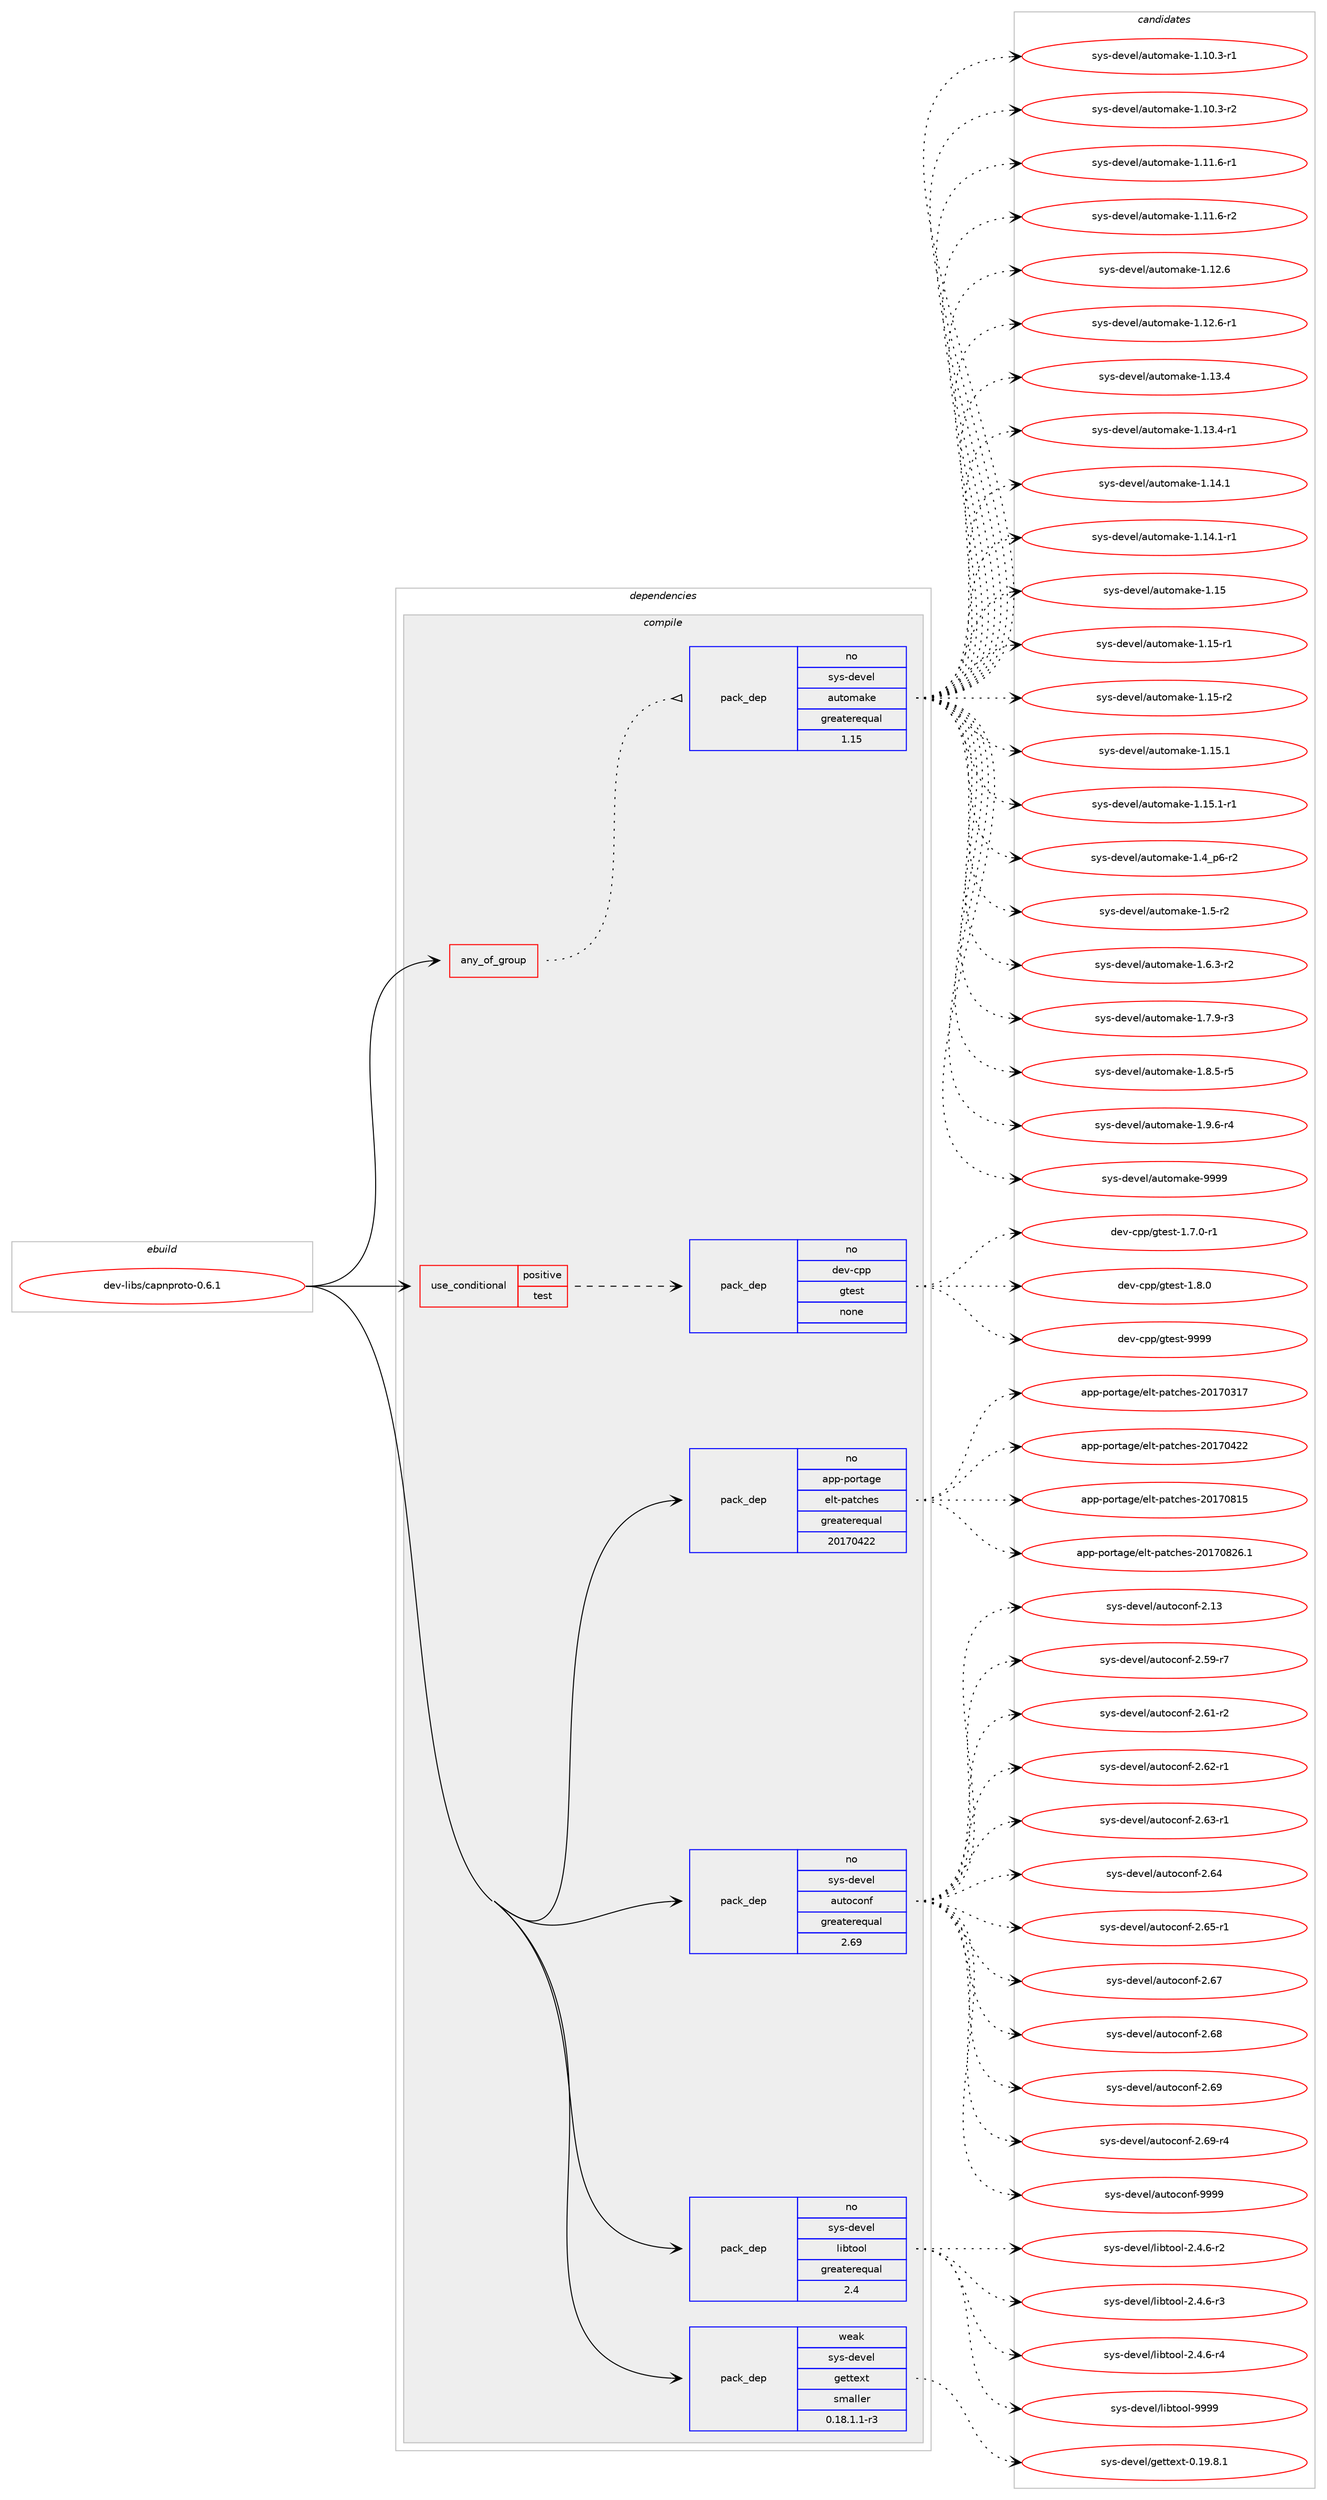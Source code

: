 digraph prolog {

# *************
# Graph options
# *************

newrank=true;
concentrate=true;
compound=true;
graph [rankdir=LR,fontname=Helvetica,fontsize=10,ranksep=1.5];#, ranksep=2.5, nodesep=0.2];
edge  [arrowhead=vee];
node  [fontname=Helvetica,fontsize=10];

# **********
# The ebuild
# **********

subgraph cluster_leftcol {
color=gray;
rank=same;
label=<<i>ebuild</i>>;
id [label="dev-libs/capnproto-0.6.1", color=red, width=4, href="../dev-libs/capnproto-0.6.1.svg"];
}

# ****************
# The dependencies
# ****************

subgraph cluster_midcol {
color=gray;
label=<<i>dependencies</i>>;
subgraph cluster_compile {
fillcolor="#eeeeee";
style=filled;
label=<<i>compile</i>>;
subgraph any3200 {
dependency111751 [label=<<TABLE BORDER="0" CELLBORDER="1" CELLSPACING="0" CELLPADDING="4"><TR><TD CELLPADDING="10">any_of_group</TD></TR></TABLE>>, shape=none, color=red];subgraph pack84223 {
dependency111752 [label=<<TABLE BORDER="0" CELLBORDER="1" CELLSPACING="0" CELLPADDING="4" WIDTH="220"><TR><TD ROWSPAN="6" CELLPADDING="30">pack_dep</TD></TR><TR><TD WIDTH="110">no</TD></TR><TR><TD>sys-devel</TD></TR><TR><TD>automake</TD></TR><TR><TD>greaterequal</TD></TR><TR><TD>1.15</TD></TR></TABLE>>, shape=none, color=blue];
}
dependency111751:e -> dependency111752:w [weight=20,style="dotted",arrowhead="oinv"];
}
id:e -> dependency111751:w [weight=20,style="solid",arrowhead="vee"];
subgraph cond24298 {
dependency111753 [label=<<TABLE BORDER="0" CELLBORDER="1" CELLSPACING="0" CELLPADDING="4"><TR><TD ROWSPAN="3" CELLPADDING="10">use_conditional</TD></TR><TR><TD>positive</TD></TR><TR><TD>test</TD></TR></TABLE>>, shape=none, color=red];
subgraph pack84224 {
dependency111754 [label=<<TABLE BORDER="0" CELLBORDER="1" CELLSPACING="0" CELLPADDING="4" WIDTH="220"><TR><TD ROWSPAN="6" CELLPADDING="30">pack_dep</TD></TR><TR><TD WIDTH="110">no</TD></TR><TR><TD>dev-cpp</TD></TR><TR><TD>gtest</TD></TR><TR><TD>none</TD></TR><TR><TD></TD></TR></TABLE>>, shape=none, color=blue];
}
dependency111753:e -> dependency111754:w [weight=20,style="dashed",arrowhead="vee"];
}
id:e -> dependency111753:w [weight=20,style="solid",arrowhead="vee"];
subgraph pack84225 {
dependency111755 [label=<<TABLE BORDER="0" CELLBORDER="1" CELLSPACING="0" CELLPADDING="4" WIDTH="220"><TR><TD ROWSPAN="6" CELLPADDING="30">pack_dep</TD></TR><TR><TD WIDTH="110">no</TD></TR><TR><TD>app-portage</TD></TR><TR><TD>elt-patches</TD></TR><TR><TD>greaterequal</TD></TR><TR><TD>20170422</TD></TR></TABLE>>, shape=none, color=blue];
}
id:e -> dependency111755:w [weight=20,style="solid",arrowhead="vee"];
subgraph pack84226 {
dependency111756 [label=<<TABLE BORDER="0" CELLBORDER="1" CELLSPACING="0" CELLPADDING="4" WIDTH="220"><TR><TD ROWSPAN="6" CELLPADDING="30">pack_dep</TD></TR><TR><TD WIDTH="110">no</TD></TR><TR><TD>sys-devel</TD></TR><TR><TD>autoconf</TD></TR><TR><TD>greaterequal</TD></TR><TR><TD>2.69</TD></TR></TABLE>>, shape=none, color=blue];
}
id:e -> dependency111756:w [weight=20,style="solid",arrowhead="vee"];
subgraph pack84227 {
dependency111757 [label=<<TABLE BORDER="0" CELLBORDER="1" CELLSPACING="0" CELLPADDING="4" WIDTH="220"><TR><TD ROWSPAN="6" CELLPADDING="30">pack_dep</TD></TR><TR><TD WIDTH="110">no</TD></TR><TR><TD>sys-devel</TD></TR><TR><TD>libtool</TD></TR><TR><TD>greaterequal</TD></TR><TR><TD>2.4</TD></TR></TABLE>>, shape=none, color=blue];
}
id:e -> dependency111757:w [weight=20,style="solid",arrowhead="vee"];
subgraph pack84228 {
dependency111758 [label=<<TABLE BORDER="0" CELLBORDER="1" CELLSPACING="0" CELLPADDING="4" WIDTH="220"><TR><TD ROWSPAN="6" CELLPADDING="30">pack_dep</TD></TR><TR><TD WIDTH="110">weak</TD></TR><TR><TD>sys-devel</TD></TR><TR><TD>gettext</TD></TR><TR><TD>smaller</TD></TR><TR><TD>0.18.1.1-r3</TD></TR></TABLE>>, shape=none, color=blue];
}
id:e -> dependency111758:w [weight=20,style="solid",arrowhead="vee"];
}
subgraph cluster_compileandrun {
fillcolor="#eeeeee";
style=filled;
label=<<i>compile and run</i>>;
}
subgraph cluster_run {
fillcolor="#eeeeee";
style=filled;
label=<<i>run</i>>;
}
}

# **************
# The candidates
# **************

subgraph cluster_choices {
rank=same;
color=gray;
label=<<i>candidates</i>>;

subgraph choice84223 {
color=black;
nodesep=1;
choice11512111545100101118101108479711711611110997107101454946494846514511449 [label="sys-devel/automake-1.10.3-r1", color=red, width=4,href="../sys-devel/automake-1.10.3-r1.svg"];
choice11512111545100101118101108479711711611110997107101454946494846514511450 [label="sys-devel/automake-1.10.3-r2", color=red, width=4,href="../sys-devel/automake-1.10.3-r2.svg"];
choice11512111545100101118101108479711711611110997107101454946494946544511449 [label="sys-devel/automake-1.11.6-r1", color=red, width=4,href="../sys-devel/automake-1.11.6-r1.svg"];
choice11512111545100101118101108479711711611110997107101454946494946544511450 [label="sys-devel/automake-1.11.6-r2", color=red, width=4,href="../sys-devel/automake-1.11.6-r2.svg"];
choice1151211154510010111810110847971171161111099710710145494649504654 [label="sys-devel/automake-1.12.6", color=red, width=4,href="../sys-devel/automake-1.12.6.svg"];
choice11512111545100101118101108479711711611110997107101454946495046544511449 [label="sys-devel/automake-1.12.6-r1", color=red, width=4,href="../sys-devel/automake-1.12.6-r1.svg"];
choice1151211154510010111810110847971171161111099710710145494649514652 [label="sys-devel/automake-1.13.4", color=red, width=4,href="../sys-devel/automake-1.13.4.svg"];
choice11512111545100101118101108479711711611110997107101454946495146524511449 [label="sys-devel/automake-1.13.4-r1", color=red, width=4,href="../sys-devel/automake-1.13.4-r1.svg"];
choice1151211154510010111810110847971171161111099710710145494649524649 [label="sys-devel/automake-1.14.1", color=red, width=4,href="../sys-devel/automake-1.14.1.svg"];
choice11512111545100101118101108479711711611110997107101454946495246494511449 [label="sys-devel/automake-1.14.1-r1", color=red, width=4,href="../sys-devel/automake-1.14.1-r1.svg"];
choice115121115451001011181011084797117116111109971071014549464953 [label="sys-devel/automake-1.15", color=red, width=4,href="../sys-devel/automake-1.15.svg"];
choice1151211154510010111810110847971171161111099710710145494649534511449 [label="sys-devel/automake-1.15-r1", color=red, width=4,href="../sys-devel/automake-1.15-r1.svg"];
choice1151211154510010111810110847971171161111099710710145494649534511450 [label="sys-devel/automake-1.15-r2", color=red, width=4,href="../sys-devel/automake-1.15-r2.svg"];
choice1151211154510010111810110847971171161111099710710145494649534649 [label="sys-devel/automake-1.15.1", color=red, width=4,href="../sys-devel/automake-1.15.1.svg"];
choice11512111545100101118101108479711711611110997107101454946495346494511449 [label="sys-devel/automake-1.15.1-r1", color=red, width=4,href="../sys-devel/automake-1.15.1-r1.svg"];
choice115121115451001011181011084797117116111109971071014549465295112544511450 [label="sys-devel/automake-1.4_p6-r2", color=red, width=4,href="../sys-devel/automake-1.4_p6-r2.svg"];
choice11512111545100101118101108479711711611110997107101454946534511450 [label="sys-devel/automake-1.5-r2", color=red, width=4,href="../sys-devel/automake-1.5-r2.svg"];
choice115121115451001011181011084797117116111109971071014549465446514511450 [label="sys-devel/automake-1.6.3-r2", color=red, width=4,href="../sys-devel/automake-1.6.3-r2.svg"];
choice115121115451001011181011084797117116111109971071014549465546574511451 [label="sys-devel/automake-1.7.9-r3", color=red, width=4,href="../sys-devel/automake-1.7.9-r3.svg"];
choice115121115451001011181011084797117116111109971071014549465646534511453 [label="sys-devel/automake-1.8.5-r5", color=red, width=4,href="../sys-devel/automake-1.8.5-r5.svg"];
choice115121115451001011181011084797117116111109971071014549465746544511452 [label="sys-devel/automake-1.9.6-r4", color=red, width=4,href="../sys-devel/automake-1.9.6-r4.svg"];
choice115121115451001011181011084797117116111109971071014557575757 [label="sys-devel/automake-9999", color=red, width=4,href="../sys-devel/automake-9999.svg"];
dependency111752:e -> choice11512111545100101118101108479711711611110997107101454946494846514511449:w [style=dotted,weight="100"];
dependency111752:e -> choice11512111545100101118101108479711711611110997107101454946494846514511450:w [style=dotted,weight="100"];
dependency111752:e -> choice11512111545100101118101108479711711611110997107101454946494946544511449:w [style=dotted,weight="100"];
dependency111752:e -> choice11512111545100101118101108479711711611110997107101454946494946544511450:w [style=dotted,weight="100"];
dependency111752:e -> choice1151211154510010111810110847971171161111099710710145494649504654:w [style=dotted,weight="100"];
dependency111752:e -> choice11512111545100101118101108479711711611110997107101454946495046544511449:w [style=dotted,weight="100"];
dependency111752:e -> choice1151211154510010111810110847971171161111099710710145494649514652:w [style=dotted,weight="100"];
dependency111752:e -> choice11512111545100101118101108479711711611110997107101454946495146524511449:w [style=dotted,weight="100"];
dependency111752:e -> choice1151211154510010111810110847971171161111099710710145494649524649:w [style=dotted,weight="100"];
dependency111752:e -> choice11512111545100101118101108479711711611110997107101454946495246494511449:w [style=dotted,weight="100"];
dependency111752:e -> choice115121115451001011181011084797117116111109971071014549464953:w [style=dotted,weight="100"];
dependency111752:e -> choice1151211154510010111810110847971171161111099710710145494649534511449:w [style=dotted,weight="100"];
dependency111752:e -> choice1151211154510010111810110847971171161111099710710145494649534511450:w [style=dotted,weight="100"];
dependency111752:e -> choice1151211154510010111810110847971171161111099710710145494649534649:w [style=dotted,weight="100"];
dependency111752:e -> choice11512111545100101118101108479711711611110997107101454946495346494511449:w [style=dotted,weight="100"];
dependency111752:e -> choice115121115451001011181011084797117116111109971071014549465295112544511450:w [style=dotted,weight="100"];
dependency111752:e -> choice11512111545100101118101108479711711611110997107101454946534511450:w [style=dotted,weight="100"];
dependency111752:e -> choice115121115451001011181011084797117116111109971071014549465446514511450:w [style=dotted,weight="100"];
dependency111752:e -> choice115121115451001011181011084797117116111109971071014549465546574511451:w [style=dotted,weight="100"];
dependency111752:e -> choice115121115451001011181011084797117116111109971071014549465646534511453:w [style=dotted,weight="100"];
dependency111752:e -> choice115121115451001011181011084797117116111109971071014549465746544511452:w [style=dotted,weight="100"];
dependency111752:e -> choice115121115451001011181011084797117116111109971071014557575757:w [style=dotted,weight="100"];
}
subgraph choice84224 {
color=black;
nodesep=1;
choice1001011184599112112471031161011151164549465546484511449 [label="dev-cpp/gtest-1.7.0-r1", color=red, width=4,href="../dev-cpp/gtest-1.7.0-r1.svg"];
choice100101118459911211247103116101115116454946564648 [label="dev-cpp/gtest-1.8.0", color=red, width=4,href="../dev-cpp/gtest-1.8.0.svg"];
choice1001011184599112112471031161011151164557575757 [label="dev-cpp/gtest-9999", color=red, width=4,href="../dev-cpp/gtest-9999.svg"];
dependency111754:e -> choice1001011184599112112471031161011151164549465546484511449:w [style=dotted,weight="100"];
dependency111754:e -> choice100101118459911211247103116101115116454946564648:w [style=dotted,weight="100"];
dependency111754:e -> choice1001011184599112112471031161011151164557575757:w [style=dotted,weight="100"];
}
subgraph choice84225 {
color=black;
nodesep=1;
choice97112112451121111141169710310147101108116451129711699104101115455048495548514955 [label="app-portage/elt-patches-20170317", color=red, width=4,href="../app-portage/elt-patches-20170317.svg"];
choice97112112451121111141169710310147101108116451129711699104101115455048495548525050 [label="app-portage/elt-patches-20170422", color=red, width=4,href="../app-portage/elt-patches-20170422.svg"];
choice97112112451121111141169710310147101108116451129711699104101115455048495548564953 [label="app-portage/elt-patches-20170815", color=red, width=4,href="../app-portage/elt-patches-20170815.svg"];
choice971121124511211111411697103101471011081164511297116991041011154550484955485650544649 [label="app-portage/elt-patches-20170826.1", color=red, width=4,href="../app-portage/elt-patches-20170826.1.svg"];
dependency111755:e -> choice97112112451121111141169710310147101108116451129711699104101115455048495548514955:w [style=dotted,weight="100"];
dependency111755:e -> choice97112112451121111141169710310147101108116451129711699104101115455048495548525050:w [style=dotted,weight="100"];
dependency111755:e -> choice97112112451121111141169710310147101108116451129711699104101115455048495548564953:w [style=dotted,weight="100"];
dependency111755:e -> choice971121124511211111411697103101471011081164511297116991041011154550484955485650544649:w [style=dotted,weight="100"];
}
subgraph choice84226 {
color=black;
nodesep=1;
choice115121115451001011181011084797117116111991111101024550464951 [label="sys-devel/autoconf-2.13", color=red, width=4,href="../sys-devel/autoconf-2.13.svg"];
choice1151211154510010111810110847971171161119911111010245504653574511455 [label="sys-devel/autoconf-2.59-r7", color=red, width=4,href="../sys-devel/autoconf-2.59-r7.svg"];
choice1151211154510010111810110847971171161119911111010245504654494511450 [label="sys-devel/autoconf-2.61-r2", color=red, width=4,href="../sys-devel/autoconf-2.61-r2.svg"];
choice1151211154510010111810110847971171161119911111010245504654504511449 [label="sys-devel/autoconf-2.62-r1", color=red, width=4,href="../sys-devel/autoconf-2.62-r1.svg"];
choice1151211154510010111810110847971171161119911111010245504654514511449 [label="sys-devel/autoconf-2.63-r1", color=red, width=4,href="../sys-devel/autoconf-2.63-r1.svg"];
choice115121115451001011181011084797117116111991111101024550465452 [label="sys-devel/autoconf-2.64", color=red, width=4,href="../sys-devel/autoconf-2.64.svg"];
choice1151211154510010111810110847971171161119911111010245504654534511449 [label="sys-devel/autoconf-2.65-r1", color=red, width=4,href="../sys-devel/autoconf-2.65-r1.svg"];
choice115121115451001011181011084797117116111991111101024550465455 [label="sys-devel/autoconf-2.67", color=red, width=4,href="../sys-devel/autoconf-2.67.svg"];
choice115121115451001011181011084797117116111991111101024550465456 [label="sys-devel/autoconf-2.68", color=red, width=4,href="../sys-devel/autoconf-2.68.svg"];
choice115121115451001011181011084797117116111991111101024550465457 [label="sys-devel/autoconf-2.69", color=red, width=4,href="../sys-devel/autoconf-2.69.svg"];
choice1151211154510010111810110847971171161119911111010245504654574511452 [label="sys-devel/autoconf-2.69-r4", color=red, width=4,href="../sys-devel/autoconf-2.69-r4.svg"];
choice115121115451001011181011084797117116111991111101024557575757 [label="sys-devel/autoconf-9999", color=red, width=4,href="../sys-devel/autoconf-9999.svg"];
dependency111756:e -> choice115121115451001011181011084797117116111991111101024550464951:w [style=dotted,weight="100"];
dependency111756:e -> choice1151211154510010111810110847971171161119911111010245504653574511455:w [style=dotted,weight="100"];
dependency111756:e -> choice1151211154510010111810110847971171161119911111010245504654494511450:w [style=dotted,weight="100"];
dependency111756:e -> choice1151211154510010111810110847971171161119911111010245504654504511449:w [style=dotted,weight="100"];
dependency111756:e -> choice1151211154510010111810110847971171161119911111010245504654514511449:w [style=dotted,weight="100"];
dependency111756:e -> choice115121115451001011181011084797117116111991111101024550465452:w [style=dotted,weight="100"];
dependency111756:e -> choice1151211154510010111810110847971171161119911111010245504654534511449:w [style=dotted,weight="100"];
dependency111756:e -> choice115121115451001011181011084797117116111991111101024550465455:w [style=dotted,weight="100"];
dependency111756:e -> choice115121115451001011181011084797117116111991111101024550465456:w [style=dotted,weight="100"];
dependency111756:e -> choice115121115451001011181011084797117116111991111101024550465457:w [style=dotted,weight="100"];
dependency111756:e -> choice1151211154510010111810110847971171161119911111010245504654574511452:w [style=dotted,weight="100"];
dependency111756:e -> choice115121115451001011181011084797117116111991111101024557575757:w [style=dotted,weight="100"];
}
subgraph choice84227 {
color=black;
nodesep=1;
choice1151211154510010111810110847108105981161111111084550465246544511450 [label="sys-devel/libtool-2.4.6-r2", color=red, width=4,href="../sys-devel/libtool-2.4.6-r2.svg"];
choice1151211154510010111810110847108105981161111111084550465246544511451 [label="sys-devel/libtool-2.4.6-r3", color=red, width=4,href="../sys-devel/libtool-2.4.6-r3.svg"];
choice1151211154510010111810110847108105981161111111084550465246544511452 [label="sys-devel/libtool-2.4.6-r4", color=red, width=4,href="../sys-devel/libtool-2.4.6-r4.svg"];
choice1151211154510010111810110847108105981161111111084557575757 [label="sys-devel/libtool-9999", color=red, width=4,href="../sys-devel/libtool-9999.svg"];
dependency111757:e -> choice1151211154510010111810110847108105981161111111084550465246544511450:w [style=dotted,weight="100"];
dependency111757:e -> choice1151211154510010111810110847108105981161111111084550465246544511451:w [style=dotted,weight="100"];
dependency111757:e -> choice1151211154510010111810110847108105981161111111084550465246544511452:w [style=dotted,weight="100"];
dependency111757:e -> choice1151211154510010111810110847108105981161111111084557575757:w [style=dotted,weight="100"];
}
subgraph choice84228 {
color=black;
nodesep=1;
choice1151211154510010111810110847103101116116101120116454846495746564649 [label="sys-devel/gettext-0.19.8.1", color=red, width=4,href="../sys-devel/gettext-0.19.8.1.svg"];
dependency111758:e -> choice1151211154510010111810110847103101116116101120116454846495746564649:w [style=dotted,weight="100"];
}
}

}
